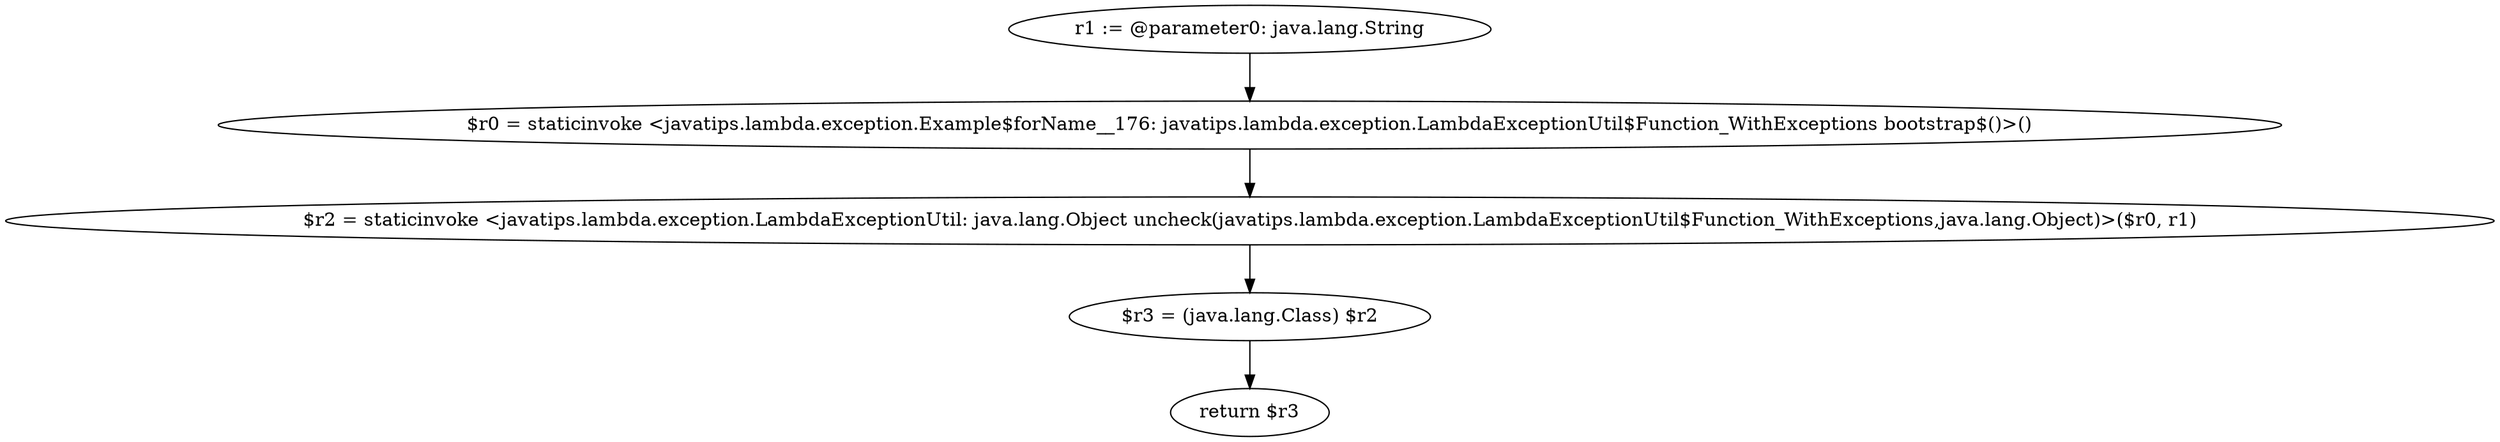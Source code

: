 digraph "unitGraph" {
    "r1 := @parameter0: java.lang.String"
    "$r0 = staticinvoke <javatips.lambda.exception.Example$forName__176: javatips.lambda.exception.LambdaExceptionUtil$Function_WithExceptions bootstrap$()>()"
    "$r2 = staticinvoke <javatips.lambda.exception.LambdaExceptionUtil: java.lang.Object uncheck(javatips.lambda.exception.LambdaExceptionUtil$Function_WithExceptions,java.lang.Object)>($r0, r1)"
    "$r3 = (java.lang.Class) $r2"
    "return $r3"
    "r1 := @parameter0: java.lang.String"->"$r0 = staticinvoke <javatips.lambda.exception.Example$forName__176: javatips.lambda.exception.LambdaExceptionUtil$Function_WithExceptions bootstrap$()>()";
    "$r0 = staticinvoke <javatips.lambda.exception.Example$forName__176: javatips.lambda.exception.LambdaExceptionUtil$Function_WithExceptions bootstrap$()>()"->"$r2 = staticinvoke <javatips.lambda.exception.LambdaExceptionUtil: java.lang.Object uncheck(javatips.lambda.exception.LambdaExceptionUtil$Function_WithExceptions,java.lang.Object)>($r0, r1)";
    "$r2 = staticinvoke <javatips.lambda.exception.LambdaExceptionUtil: java.lang.Object uncheck(javatips.lambda.exception.LambdaExceptionUtil$Function_WithExceptions,java.lang.Object)>($r0, r1)"->"$r3 = (java.lang.Class) $r2";
    "$r3 = (java.lang.Class) $r2"->"return $r3";
}
